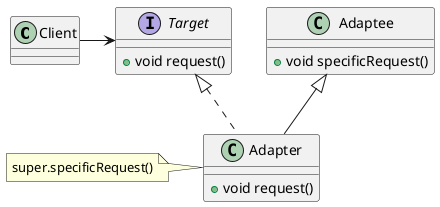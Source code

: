 @startuml

class Client {
}

interface Target {
+void request()
}

class Adaptee {
+void specificRequest()
}

class Adapter extends Adaptee implements Target {
+void request()
}

note left of Adapter
super.specificRequest()
end note

Client -right-> Target

@enduml